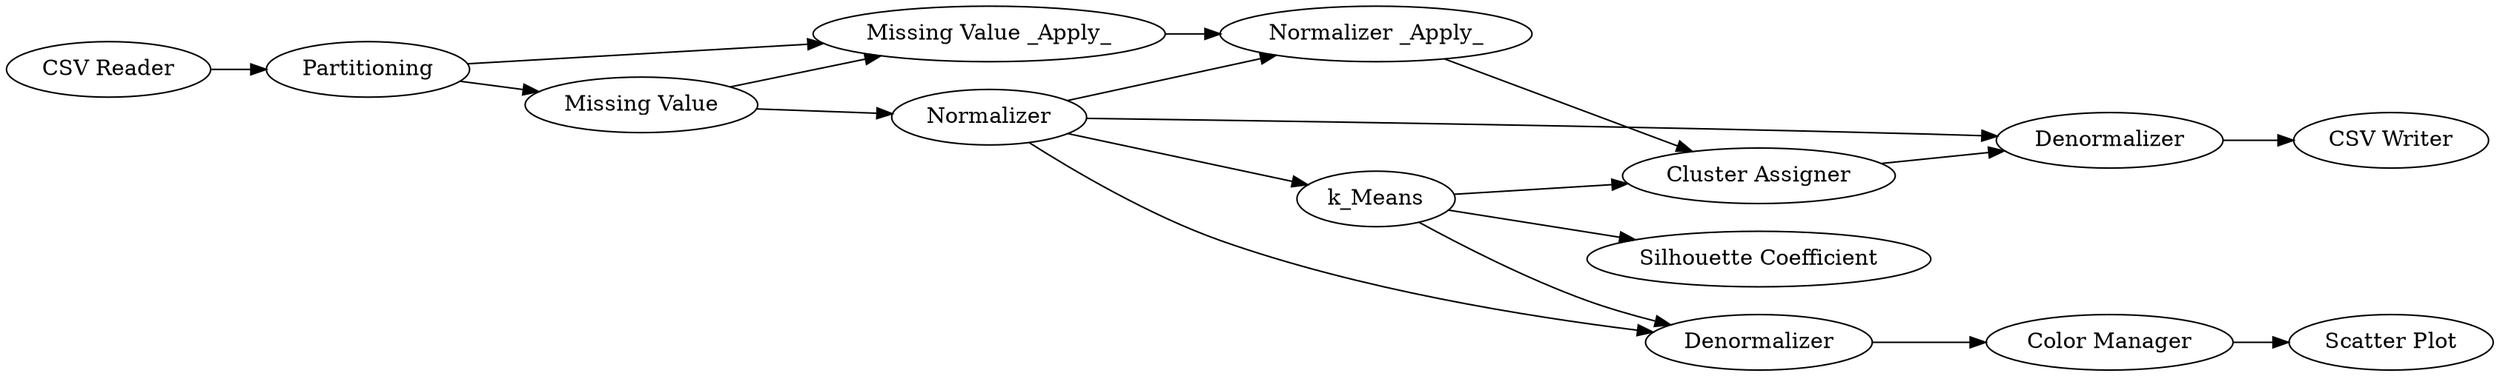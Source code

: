 digraph {
	15 -> 9
	21 -> 6
	18 -> 19
	6 -> 4
	9 -> 2
	3 -> 4
	3 -> 20
	1 -> 15
	2 -> 6
	3 -> 17
	4 -> 16
	2 -> 16
	9 -> 21
	15 -> 21
	16 -> 14
	2 -> 3
	20 -> 18
	2 -> 20
	16 [label=Denormalizer]
	20 [label=Denormalizer]
	1 [label="CSV Reader"]
	9 [label="Missing Value"]
	4 [label="Cluster Assigner"]
	21 [label="Missing Value _Apply_"]
	18 [label="Color Manager"]
	6 [label="Normalizer _Apply_"]
	15 [label=Partitioning]
	14 [label="CSV Writer"]
	17 [label="Silhouette Coefficient"]
	3 [label=k_Means]
	2 [label=Normalizer]
	19 [label="Scatter Plot"]
	rankdir=LR
}
